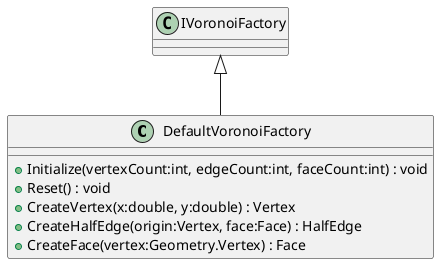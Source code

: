 @startuml
class DefaultVoronoiFactory {
    + Initialize(vertexCount:int, edgeCount:int, faceCount:int) : void
    + Reset() : void
    + CreateVertex(x:double, y:double) : Vertex
    + CreateHalfEdge(origin:Vertex, face:Face) : HalfEdge
    + CreateFace(vertex:Geometry.Vertex) : Face
}
IVoronoiFactory <|-- DefaultVoronoiFactory
@enduml
